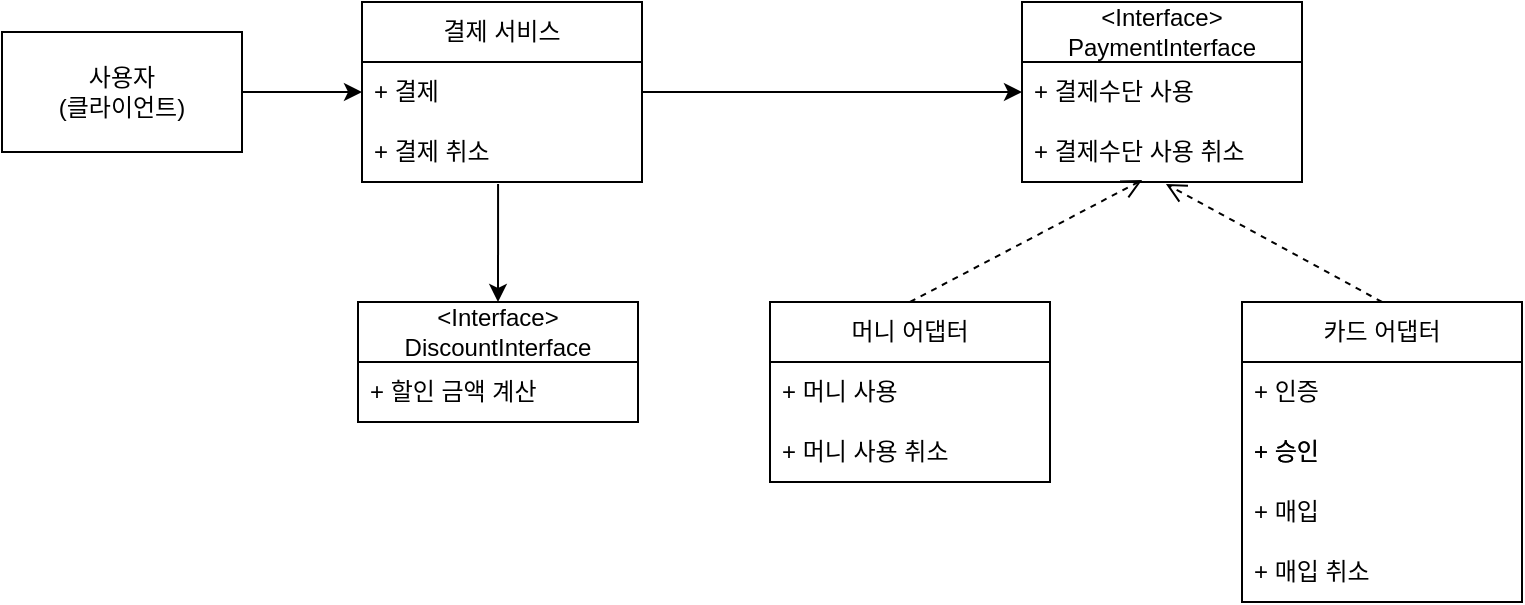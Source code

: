 <mxfile version="24.4.13" type="github">
  <diagram id="C5RBs43oDa-KdzZeNtuy" name="Page-1">
    <mxGraphModel dx="979" dy="1156" grid="1" gridSize="10" guides="1" tooltips="1" connect="1" arrows="1" fold="1" page="1" pageScale="1" pageWidth="827" pageHeight="1169" math="0" shadow="0">
      <root>
        <mxCell id="WIyWlLk6GJQsqaUBKTNV-0" />
        <mxCell id="WIyWlLk6GJQsqaUBKTNV-1" parent="WIyWlLk6GJQsqaUBKTNV-0" />
        <mxCell id="8xbjp1mDKexS0a4LAFoc-0" value="결제 서비스" style="swimlane;fontStyle=0;childLayout=stackLayout;horizontal=1;startSize=30;horizontalStack=0;resizeParent=1;resizeParentMax=0;resizeLast=0;collapsible=1;marginBottom=0;whiteSpace=wrap;html=1;" parent="WIyWlLk6GJQsqaUBKTNV-1" vertex="1">
          <mxGeometry x="210" y="410" width="140" height="90" as="geometry" />
        </mxCell>
        <mxCell id="8xbjp1mDKexS0a4LAFoc-1" value="+ 결제" style="text;strokeColor=none;fillColor=none;align=left;verticalAlign=middle;spacingLeft=4;spacingRight=4;overflow=hidden;points=[[0,0.5],[1,0.5]];portConstraint=eastwest;rotatable=0;whiteSpace=wrap;html=1;" parent="8xbjp1mDKexS0a4LAFoc-0" vertex="1">
          <mxGeometry y="30" width="140" height="30" as="geometry" />
        </mxCell>
        <mxCell id="8xbjp1mDKexS0a4LAFoc-2" value="+ 결제 취소" style="text;strokeColor=none;fillColor=none;align=left;verticalAlign=middle;spacingLeft=4;spacingRight=4;overflow=hidden;points=[[0,0.5],[1,0.5]];portConstraint=eastwest;rotatable=0;whiteSpace=wrap;html=1;" parent="8xbjp1mDKexS0a4LAFoc-0" vertex="1">
          <mxGeometry y="60" width="140" height="30" as="geometry" />
        </mxCell>
        <mxCell id="8xbjp1mDKexS0a4LAFoc-4" value="&amp;lt;Interface&amp;gt;&lt;div&gt;PaymentInterface&lt;/div&gt;" style="swimlane;fontStyle=0;childLayout=stackLayout;horizontal=1;startSize=30;horizontalStack=0;resizeParent=1;resizeParentMax=0;resizeLast=0;collapsible=1;marginBottom=0;whiteSpace=wrap;html=1;" parent="WIyWlLk6GJQsqaUBKTNV-1" vertex="1">
          <mxGeometry x="540" y="410" width="140" height="90" as="geometry" />
        </mxCell>
        <mxCell id="8xbjp1mDKexS0a4LAFoc-5" value="+ 결제수단 사용" style="text;strokeColor=none;fillColor=none;align=left;verticalAlign=middle;spacingLeft=4;spacingRight=4;overflow=hidden;points=[[0,0.5],[1,0.5]];portConstraint=eastwest;rotatable=0;whiteSpace=wrap;html=1;" parent="8xbjp1mDKexS0a4LAFoc-4" vertex="1">
          <mxGeometry y="30" width="140" height="30" as="geometry" />
        </mxCell>
        <mxCell id="8xbjp1mDKexS0a4LAFoc-6" value="+ 결제수단 사용 취소" style="text;strokeColor=none;fillColor=none;align=left;verticalAlign=middle;spacingLeft=4;spacingRight=4;overflow=hidden;points=[[0,0.5],[1,0.5]];portConstraint=eastwest;rotatable=0;whiteSpace=wrap;html=1;" parent="8xbjp1mDKexS0a4LAFoc-4" vertex="1">
          <mxGeometry y="60" width="140" height="30" as="geometry" />
        </mxCell>
        <mxCell id="8xbjp1mDKexS0a4LAFoc-8" style="edgeStyle=orthogonalEdgeStyle;rounded=0;orthogonalLoop=1;jettySize=auto;html=1;exitX=1;exitY=0.5;exitDx=0;exitDy=0;entryX=0;entryY=0.5;entryDx=0;entryDy=0;" parent="WIyWlLk6GJQsqaUBKTNV-1" source="8xbjp1mDKexS0a4LAFoc-7" target="8xbjp1mDKexS0a4LAFoc-1" edge="1">
          <mxGeometry relative="1" as="geometry" />
        </mxCell>
        <mxCell id="8xbjp1mDKexS0a4LAFoc-7" value="사용자&lt;div&gt;(클라이언트)&lt;/div&gt;" style="rounded=0;whiteSpace=wrap;html=1;" parent="WIyWlLk6GJQsqaUBKTNV-1" vertex="1">
          <mxGeometry x="30" y="425" width="120" height="60" as="geometry" />
        </mxCell>
        <mxCell id="8xbjp1mDKexS0a4LAFoc-9" style="edgeStyle=orthogonalEdgeStyle;rounded=0;orthogonalLoop=1;jettySize=auto;html=1;exitX=1;exitY=0.5;exitDx=0;exitDy=0;entryX=0;entryY=0.5;entryDx=0;entryDy=0;" parent="WIyWlLk6GJQsqaUBKTNV-1" source="8xbjp1mDKexS0a4LAFoc-1" target="8xbjp1mDKexS0a4LAFoc-5" edge="1">
          <mxGeometry relative="1" as="geometry" />
        </mxCell>
        <mxCell id="zziyT_RN4S72mbgWYTng-0" value="머니 어댑터" style="swimlane;fontStyle=0;childLayout=stackLayout;horizontal=1;startSize=30;horizontalStack=0;resizeParent=1;resizeParentMax=0;resizeLast=0;collapsible=1;marginBottom=0;whiteSpace=wrap;html=1;" vertex="1" parent="WIyWlLk6GJQsqaUBKTNV-1">
          <mxGeometry x="414" y="560" width="140" height="90" as="geometry" />
        </mxCell>
        <mxCell id="zziyT_RN4S72mbgWYTng-1" value="+ 머니 사용" style="text;strokeColor=none;fillColor=none;align=left;verticalAlign=middle;spacingLeft=4;spacingRight=4;overflow=hidden;points=[[0,0.5],[1,0.5]];portConstraint=eastwest;rotatable=0;whiteSpace=wrap;html=1;" vertex="1" parent="zziyT_RN4S72mbgWYTng-0">
          <mxGeometry y="30" width="140" height="30" as="geometry" />
        </mxCell>
        <mxCell id="zziyT_RN4S72mbgWYTng-2" value="+ 머니 사용 취소" style="text;strokeColor=none;fillColor=none;align=left;verticalAlign=middle;spacingLeft=4;spacingRight=4;overflow=hidden;points=[[0,0.5],[1,0.5]];portConstraint=eastwest;rotatable=0;whiteSpace=wrap;html=1;" vertex="1" parent="zziyT_RN4S72mbgWYTng-0">
          <mxGeometry y="60" width="140" height="30" as="geometry" />
        </mxCell>
        <mxCell id="zziyT_RN4S72mbgWYTng-3" value="카드 어댑터" style="swimlane;fontStyle=0;childLayout=stackLayout;horizontal=1;startSize=30;horizontalStack=0;resizeParent=1;resizeParentMax=0;resizeLast=0;collapsible=1;marginBottom=0;whiteSpace=wrap;html=1;" vertex="1" parent="WIyWlLk6GJQsqaUBKTNV-1">
          <mxGeometry x="650" y="560" width="140" height="150" as="geometry" />
        </mxCell>
        <mxCell id="zziyT_RN4S72mbgWYTng-4" value="+ 인증&lt;span style=&quot;white-space: pre;&quot;&gt;&#x9;&lt;/span&gt;&lt;span style=&quot;white-space: pre;&quot;&gt;&#x9;&lt;/span&gt;" style="text;strokeColor=none;fillColor=none;align=left;verticalAlign=middle;spacingLeft=4;spacingRight=4;overflow=hidden;points=[[0,0.5],[1,0.5]];portConstraint=eastwest;rotatable=0;whiteSpace=wrap;html=1;" vertex="1" parent="zziyT_RN4S72mbgWYTng-3">
          <mxGeometry y="30" width="140" height="30" as="geometry" />
        </mxCell>
        <mxCell id="zziyT_RN4S72mbgWYTng-5" value="+ 승인" style="text;strokeColor=none;fillColor=none;align=left;verticalAlign=middle;spacingLeft=4;spacingRight=4;overflow=hidden;points=[[0,0.5],[1,0.5]];portConstraint=eastwest;rotatable=0;whiteSpace=wrap;html=1;" vertex="1" parent="zziyT_RN4S72mbgWYTng-3">
          <mxGeometry y="60" width="140" height="30" as="geometry" />
        </mxCell>
        <mxCell id="zziyT_RN4S72mbgWYTng-7" value="+ 매입" style="text;strokeColor=none;fillColor=none;align=left;verticalAlign=middle;spacingLeft=4;spacingRight=4;overflow=hidden;points=[[0,0.5],[1,0.5]];portConstraint=eastwest;rotatable=0;whiteSpace=wrap;html=1;" vertex="1" parent="zziyT_RN4S72mbgWYTng-3">
          <mxGeometry y="90" width="140" height="30" as="geometry" />
        </mxCell>
        <mxCell id="zziyT_RN4S72mbgWYTng-9" value="+ 매입 취소" style="text;strokeColor=none;fillColor=none;align=left;verticalAlign=middle;spacingLeft=4;spacingRight=4;overflow=hidden;points=[[0,0.5],[1,0.5]];portConstraint=eastwest;rotatable=0;whiteSpace=wrap;html=1;" vertex="1" parent="zziyT_RN4S72mbgWYTng-3">
          <mxGeometry y="120" width="140" height="30" as="geometry" />
        </mxCell>
        <mxCell id="zziyT_RN4S72mbgWYTng-6" value="+ 승인" style="text;strokeColor=none;fillColor=none;align=left;verticalAlign=middle;spacingLeft=4;spacingRight=4;overflow=hidden;points=[[0,0.5],[1,0.5]];portConstraint=eastwest;rotatable=0;whiteSpace=wrap;html=1;" vertex="1" parent="WIyWlLk6GJQsqaUBKTNV-1">
          <mxGeometry x="650" y="620" width="140" height="30" as="geometry" />
        </mxCell>
        <mxCell id="zziyT_RN4S72mbgWYTng-10" value="" style="html=1;verticalAlign=bottom;endArrow=open;dashed=1;endSize=8;curved=0;rounded=0;exitX=0.5;exitY=0;exitDx=0;exitDy=0;entryX=0.429;entryY=0.967;entryDx=0;entryDy=0;entryPerimeter=0;" edge="1" parent="WIyWlLk6GJQsqaUBKTNV-1" source="zziyT_RN4S72mbgWYTng-0" target="8xbjp1mDKexS0a4LAFoc-6">
          <mxGeometry relative="1" as="geometry">
            <mxPoint x="450" y="710" as="sourcePoint" />
            <mxPoint x="370" y="710" as="targetPoint" />
          </mxGeometry>
        </mxCell>
        <mxCell id="zziyT_RN4S72mbgWYTng-11" value="" style="html=1;verticalAlign=bottom;endArrow=open;dashed=1;endSize=8;curved=0;rounded=0;exitX=0.5;exitY=0;exitDx=0;exitDy=0;entryX=0.514;entryY=1.033;entryDx=0;entryDy=0;entryPerimeter=0;" edge="1" parent="WIyWlLk6GJQsqaUBKTNV-1" source="zziyT_RN4S72mbgWYTng-3" target="8xbjp1mDKexS0a4LAFoc-6">
          <mxGeometry relative="1" as="geometry">
            <mxPoint x="494" y="570" as="sourcePoint" />
            <mxPoint x="610" y="509" as="targetPoint" />
          </mxGeometry>
        </mxCell>
        <mxCell id="zziyT_RN4S72mbgWYTng-12" value="&amp;lt;Interface&amp;gt;&lt;div&gt;DiscountInterface&lt;/div&gt;" style="swimlane;fontStyle=0;childLayout=stackLayout;horizontal=1;startSize=30;horizontalStack=0;resizeParent=1;resizeParentMax=0;resizeLast=0;collapsible=1;marginBottom=0;whiteSpace=wrap;html=1;" vertex="1" parent="WIyWlLk6GJQsqaUBKTNV-1">
          <mxGeometry x="208" y="560" width="140" height="60" as="geometry" />
        </mxCell>
        <mxCell id="zziyT_RN4S72mbgWYTng-13" value="+ 할인 금액 계산" style="text;strokeColor=none;fillColor=none;align=left;verticalAlign=middle;spacingLeft=4;spacingRight=4;overflow=hidden;points=[[0,0.5],[1,0.5]];portConstraint=eastwest;rotatable=0;whiteSpace=wrap;html=1;" vertex="1" parent="zziyT_RN4S72mbgWYTng-12">
          <mxGeometry y="30" width="140" height="30" as="geometry" />
        </mxCell>
        <mxCell id="zziyT_RN4S72mbgWYTng-16" value="" style="endArrow=classic;html=1;rounded=0;exitX=0.486;exitY=1.033;exitDx=0;exitDy=0;exitPerimeter=0;entryX=0.5;entryY=0;entryDx=0;entryDy=0;" edge="1" parent="WIyWlLk6GJQsqaUBKTNV-1" source="8xbjp1mDKexS0a4LAFoc-2" target="zziyT_RN4S72mbgWYTng-12">
          <mxGeometry width="50" height="50" relative="1" as="geometry">
            <mxPoint x="270" y="550" as="sourcePoint" />
            <mxPoint x="320" y="500" as="targetPoint" />
          </mxGeometry>
        </mxCell>
      </root>
    </mxGraphModel>
  </diagram>
</mxfile>

